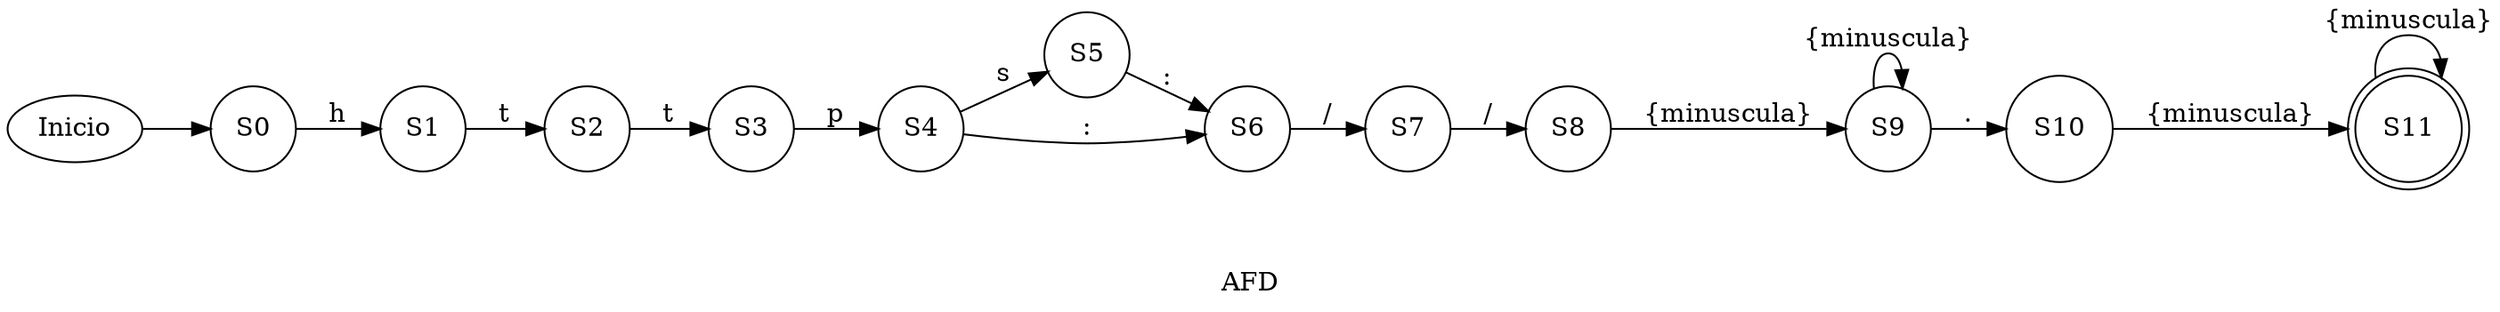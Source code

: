 digraph G {
 rankdir=LR;
 label="AFD"; 
nodex [style=invisible label = ""];
nodeS0 [shape=circle label=S0];
nodeS1 [shape=circle label=S1];
nodeS2 [shape=circle label=S2];
nodeS3 [shape=circle label=S3];
nodeS4 [shape=circle label=S4];
nodeS5 [shape=circle label=S5];
nodeS6 [shape=circle label=S6];
nodeS7 [shape=circle label=S7];
nodeS8 [shape=circle label=S8];
nodeS9 [shape=circle label=S9];
nodeS10 [shape=circle label=S10];
nodeS11 [shape=circle label=S11];
Inicio->nodeS0;
 nodeS0 -> nodeS1 [label="h"];

 nodeS1 -> nodeS2 [label="t"];

 nodeS2 -> nodeS3 [label="t"];

 nodeS3 -> nodeS4 [label="p"];

 nodeS4 -> nodeS5 [label="s"];

 nodeS4 -> nodeS6 [label=":"];

 nodeS5 -> nodeS6 [label=":"];

 nodeS6 -> nodeS7 [label="/"];

 nodeS7 -> nodeS8 [label="/"];

 nodeS8 -> nodeS9 [label="{minuscula}"];

 nodeS9 -> nodeS9 [label="{minuscula}"];

 nodeS9 -> nodeS10 [label="."];

 nodeS10 -> nodeS11 [label="{minuscula}"];

 nodeS11 -> nodeS11 [label="{minuscula}"];
nodeS11 [shape=doublecircle label=S11];
}